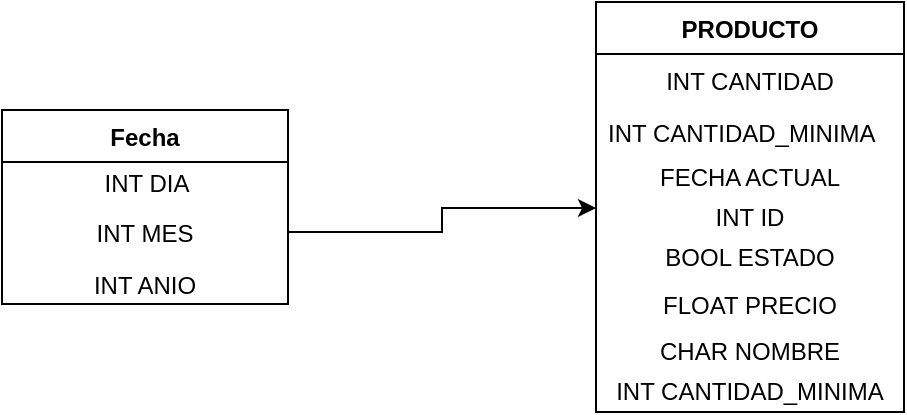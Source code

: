 <mxfile version="13.8.0" type="github">
  <diagram id="C5RBs43oDa-KdzZeNtuy" name="Page-1">
    <mxGraphModel dx="868" dy="450" grid="1" gridSize="11" guides="1" tooltips="1" connect="1" arrows="1" fold="1" page="1" pageScale="1" pageWidth="827" pageHeight="1169" math="0" shadow="0">
      <root>
        <mxCell id="WIyWlLk6GJQsqaUBKTNV-0" />
        <mxCell id="WIyWlLk6GJQsqaUBKTNV-1" parent="WIyWlLk6GJQsqaUBKTNV-0" />
        <mxCell id="Sy_BXa0TpPN3FQGAggwm-27" value="Fecha" style="swimlane;fontStyle=1;childLayout=stackLayout;horizontal=1;startSize=26;horizontalStack=0;resizeParent=1;resizeParentMax=0;resizeLast=0;collapsible=1;marginBottom=0;rotation=0;fillColor=none;" vertex="1" parent="WIyWlLk6GJQsqaUBKTNV-1">
          <mxGeometry x="220" y="176" width="143" height="97" as="geometry">
            <mxRectangle x="341" y="231" width="99" height="26" as="alternateBounds" />
          </mxGeometry>
        </mxCell>
        <mxCell id="Sy_BXa0TpPN3FQGAggwm-32" value="INT DIA" style="text;html=1;resizable=0;autosize=1;align=center;verticalAlign=middle;points=[];fillColor=none;strokeColor=none;rounded=0;" vertex="1" parent="Sy_BXa0TpPN3FQGAggwm-27">
          <mxGeometry y="26" width="143" height="22" as="geometry" />
        </mxCell>
        <mxCell id="Sy_BXa0TpPN3FQGAggwm-29" value="INT MES" style="text;strokeColor=none;fillColor=none;align=center;verticalAlign=top;spacingLeft=4;spacingRight=4;overflow=hidden;rotatable=0;points=[[0,0.5],[1,0.5]];portConstraint=eastwest;rotation=0;" vertex="1" parent="Sy_BXa0TpPN3FQGAggwm-27">
          <mxGeometry y="48" width="143" height="26" as="geometry" />
        </mxCell>
        <mxCell id="Sy_BXa0TpPN3FQGAggwm-30" value="INT ANIO" style="text;strokeColor=none;fillColor=none;align=center;verticalAlign=top;spacingLeft=4;spacingRight=4;overflow=hidden;rotatable=0;points=[[0,0.5],[1,0.5]];portConstraint=eastwest;rotation=0;" vertex="1" parent="Sy_BXa0TpPN3FQGAggwm-27">
          <mxGeometry y="74" width="143" height="23" as="geometry" />
        </mxCell>
        <mxCell id="Sy_BXa0TpPN3FQGAggwm-33" value="PRODUCTO" style="swimlane;fontStyle=1;childLayout=stackLayout;horizontal=1;startSize=26;fillColor=none;horizontalStack=0;resizeParent=1;resizeParentMax=0;resizeLast=0;collapsible=1;marginBottom=0;align=center;" vertex="1" parent="WIyWlLk6GJQsqaUBKTNV-1">
          <mxGeometry x="517" y="122" width="154" height="205" as="geometry" />
        </mxCell>
        <mxCell id="Sy_BXa0TpPN3FQGAggwm-34" value="INT CANTIDAD" style="text;strokeColor=none;fillColor=none;align=center;verticalAlign=top;spacingLeft=4;spacingRight=4;overflow=hidden;rotatable=0;points=[[0,0.5],[1,0.5]];portConstraint=eastwest;" vertex="1" parent="Sy_BXa0TpPN3FQGAggwm-33">
          <mxGeometry y="26" width="154" height="26" as="geometry" />
        </mxCell>
        <mxCell id="Sy_BXa0TpPN3FQGAggwm-35" value="INT CANTIDAD_MINIMA" style="text;strokeColor=none;fillColor=none;align=left;verticalAlign=top;spacingLeft=4;spacingRight=4;overflow=hidden;rotatable=0;points=[[0,0.5],[1,0.5]];portConstraint=eastwest;" vertex="1" parent="Sy_BXa0TpPN3FQGAggwm-33">
          <mxGeometry y="52" width="154" height="26" as="geometry" />
        </mxCell>
        <mxCell id="Sy_BXa0TpPN3FQGAggwm-51" value="FECHA ACTUAL" style="text;html=1;strokeColor=none;fillColor=none;align=center;verticalAlign=middle;whiteSpace=wrap;rounded=0;fontSize=12;" vertex="1" parent="Sy_BXa0TpPN3FQGAggwm-33">
          <mxGeometry y="78" width="154" height="20" as="geometry" />
        </mxCell>
        <mxCell id="Sy_BXa0TpPN3FQGAggwm-46" value="INT ID" style="text;html=1;strokeColor=none;fillColor=none;align=center;verticalAlign=middle;whiteSpace=wrap;rounded=0;" vertex="1" parent="Sy_BXa0TpPN3FQGAggwm-33">
          <mxGeometry y="98" width="154" height="20" as="geometry" />
        </mxCell>
        <mxCell id="Sy_BXa0TpPN3FQGAggwm-50" value="BOOL ESTADO" style="text;html=1;strokeColor=none;fillColor=none;align=center;verticalAlign=middle;whiteSpace=wrap;rounded=0;fontSize=12;" vertex="1" parent="Sy_BXa0TpPN3FQGAggwm-33">
          <mxGeometry y="118" width="154" height="20" as="geometry" />
        </mxCell>
        <mxCell id="Sy_BXa0TpPN3FQGAggwm-36" value="FLOAT PRECIO" style="text;strokeColor=none;fillColor=none;align=center;verticalAlign=top;spacingLeft=4;spacingRight=4;overflow=hidden;rotatable=0;points=[[0,0.5],[1,0.5]];portConstraint=eastwest;fontSize=12;" vertex="1" parent="Sy_BXa0TpPN3FQGAggwm-33">
          <mxGeometry y="138" width="154" height="27" as="geometry" />
        </mxCell>
        <mxCell id="Sy_BXa0TpPN3FQGAggwm-47" value="CHAR NOMBRE" style="text;html=1;strokeColor=none;fillColor=none;align=center;verticalAlign=middle;whiteSpace=wrap;rounded=0;fontSize=12;" vertex="1" parent="Sy_BXa0TpPN3FQGAggwm-33">
          <mxGeometry y="165" width="154" height="20" as="geometry" />
        </mxCell>
        <mxCell id="Sy_BXa0TpPN3FQGAggwm-44" value="INT CANTIDAD_MINIMA" style="text;html=1;strokeColor=none;fillColor=none;align=center;verticalAlign=middle;whiteSpace=wrap;rounded=0;" vertex="1" parent="Sy_BXa0TpPN3FQGAggwm-33">
          <mxGeometry y="185" width="154" height="20" as="geometry" />
        </mxCell>
        <mxCell id="Sy_BXa0TpPN3FQGAggwm-53" style="edgeStyle=orthogonalEdgeStyle;rounded=0;orthogonalLoop=1;jettySize=auto;html=1;exitX=1;exitY=0.5;exitDx=0;exitDy=0;entryX=0;entryY=0.25;entryDx=0;entryDy=0;fontSize=12;" edge="1" parent="WIyWlLk6GJQsqaUBKTNV-1" source="Sy_BXa0TpPN3FQGAggwm-29" target="Sy_BXa0TpPN3FQGAggwm-46">
          <mxGeometry relative="1" as="geometry" />
        </mxCell>
      </root>
    </mxGraphModel>
  </diagram>
</mxfile>
